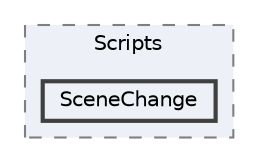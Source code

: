 digraph "001_Common/Scripts/SceneChange"
{
 // LATEX_PDF_SIZE
  bgcolor="transparent";
  edge [fontname=Helvetica,fontsize=10,labelfontname=Helvetica,labelfontsize=10];
  node [fontname=Helvetica,fontsize=10,shape=box,height=0.2,width=0.4];
  compound=true
  subgraph clusterdir_32092f515e3299d611f4d88bb32c8845 {
    graph [ bgcolor="#edf0f7", pencolor="grey50", label="Scripts", fontname=Helvetica,fontsize=10 style="filled,dashed", URL="dir_32092f515e3299d611f4d88bb32c8845.html",tooltip=""]
  dir_d78e2c2f658f23787ea32b98055bf389 [label="SceneChange", fillcolor="#edf0f7", color="grey25", style="filled,bold", URL="dir_d78e2c2f658f23787ea32b98055bf389.html",tooltip=""];
  }
}
